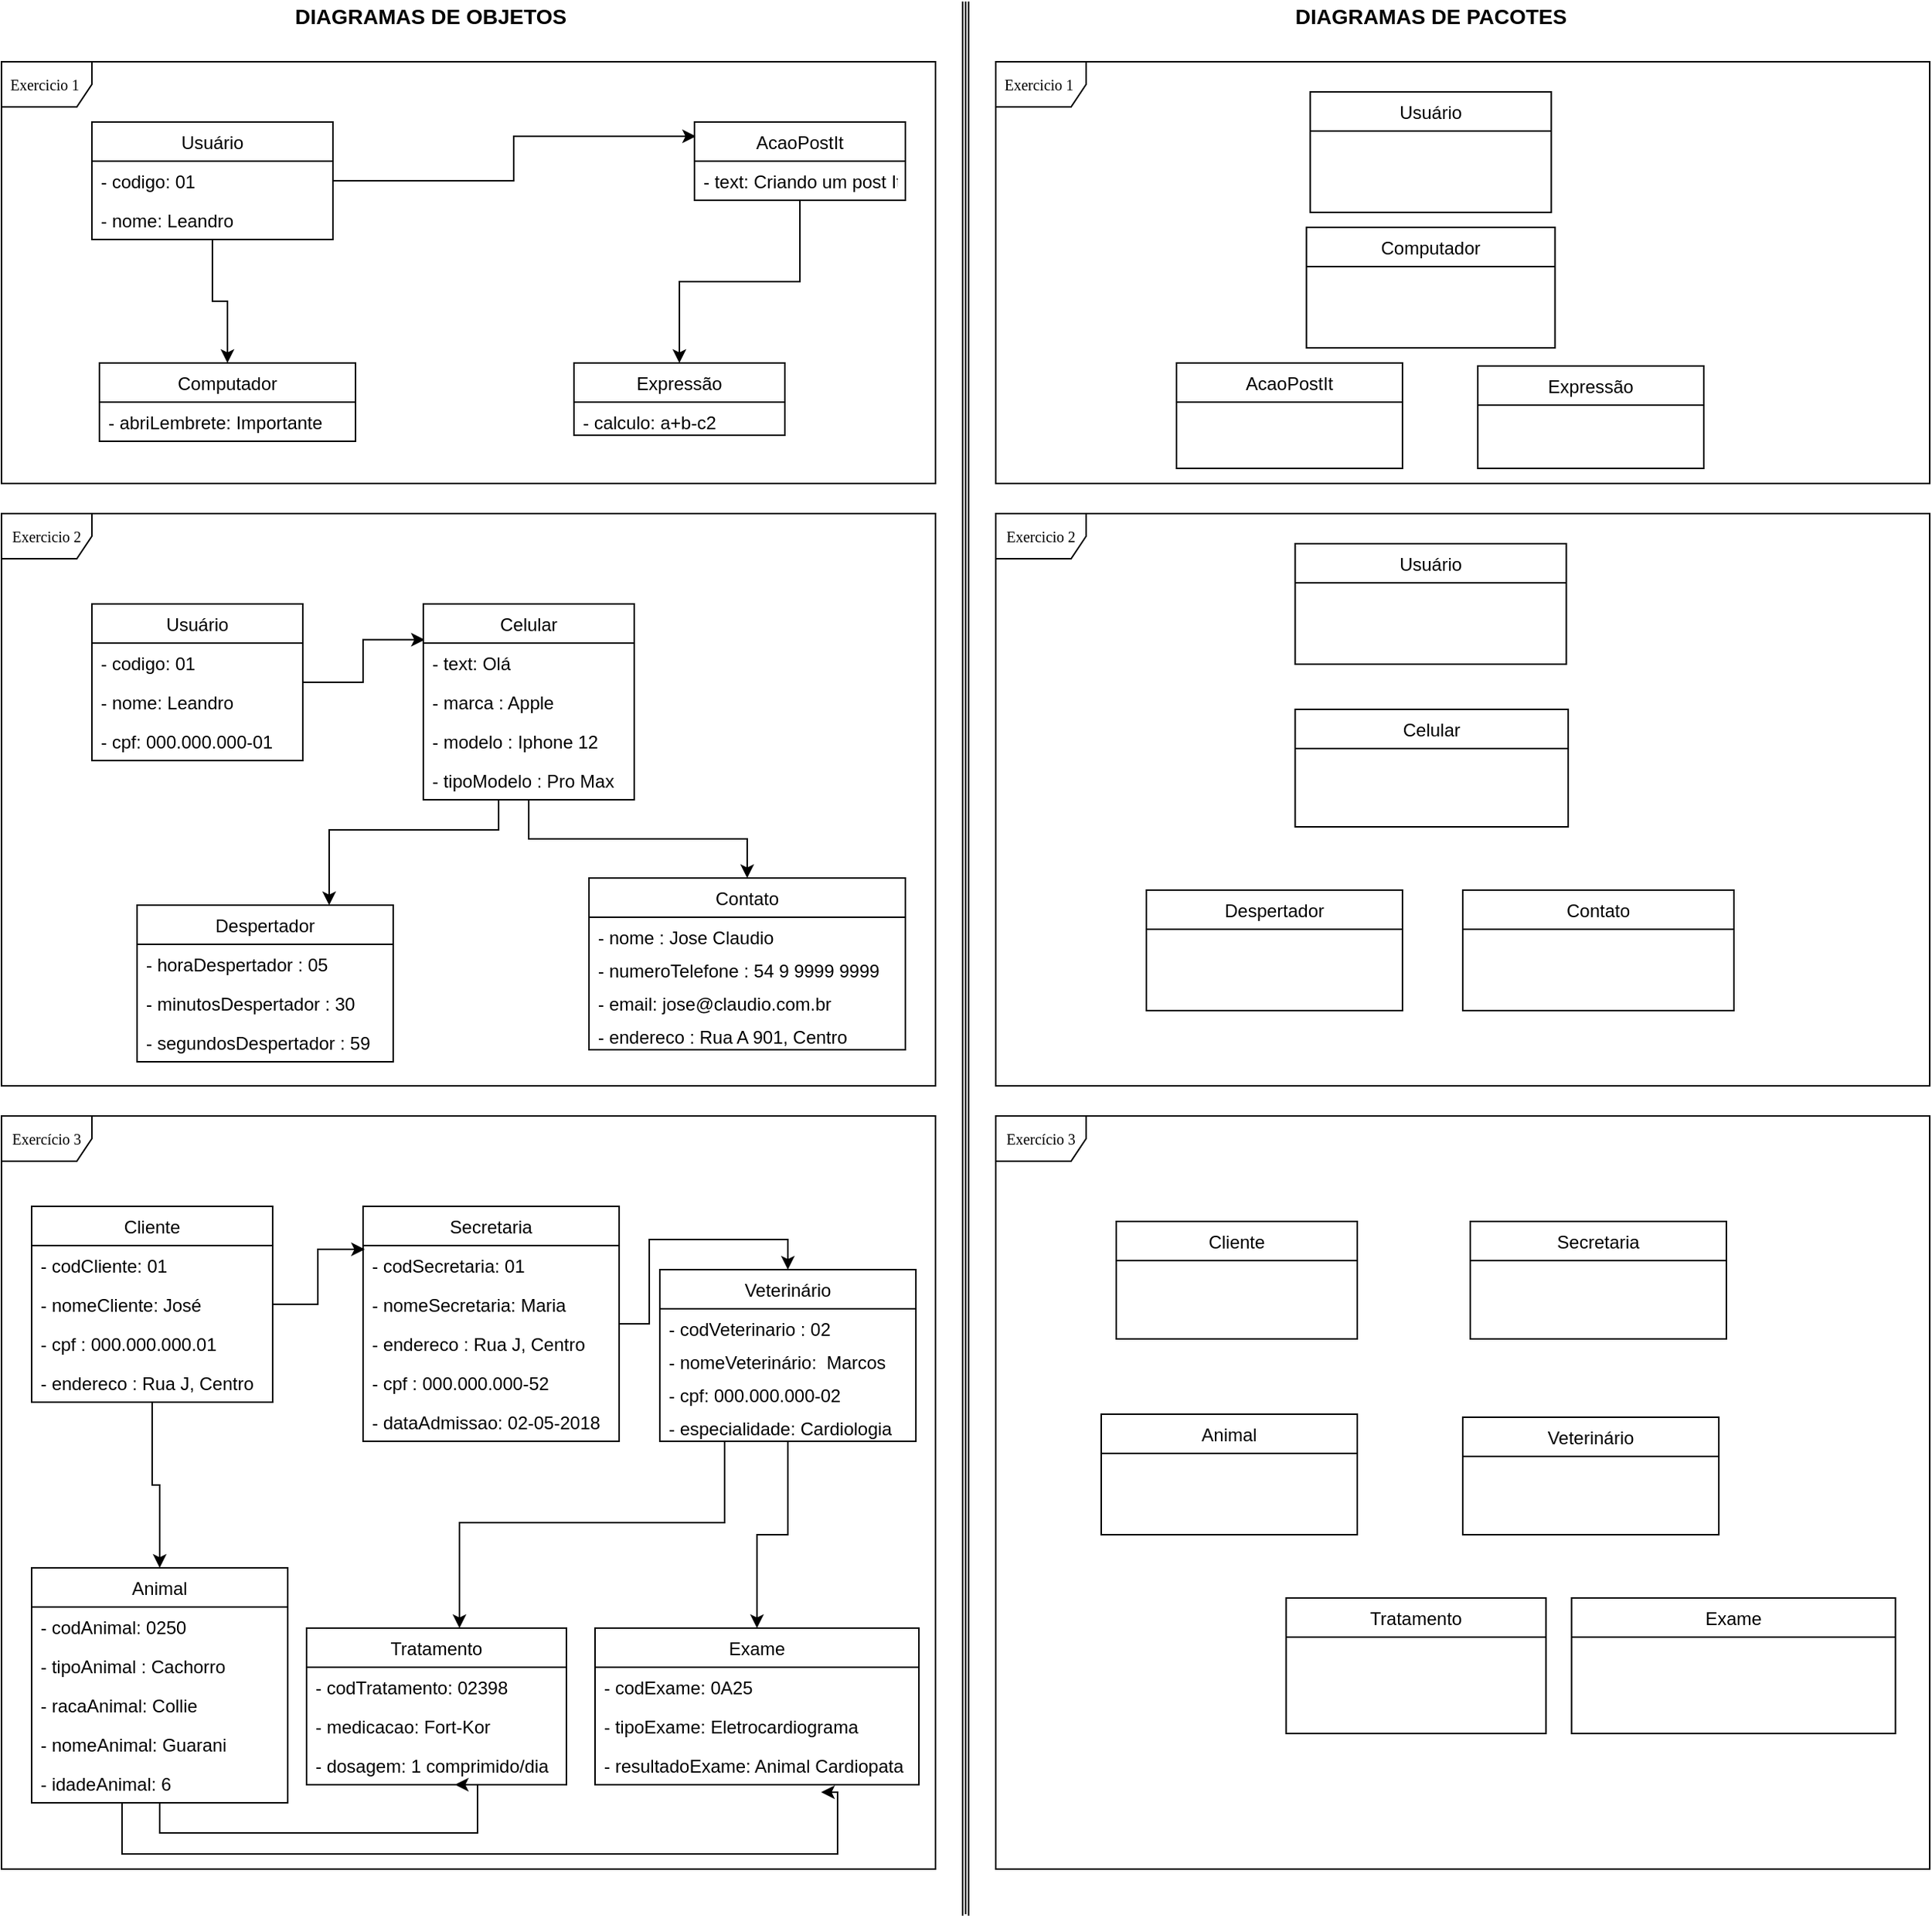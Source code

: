 <mxfile version="14.9.0" type="github">
  <diagram name="Page-1" id="c4acf3e9-155e-7222-9cf6-157b1a14988f">
    <mxGraphModel dx="1662" dy="695" grid="1" gridSize="10" guides="1" tooltips="1" connect="1" arrows="1" fold="1" page="1" pageScale="1" pageWidth="850" pageHeight="1100" background="none" math="0" shadow="0">
      <root>
        <mxCell id="0" />
        <mxCell id="1" parent="0" />
        <mxCell id="17acba5748e5396b-1" value="Exercicio 1&amp;nbsp;" style="shape=umlFrame;whiteSpace=wrap;html=1;rounded=0;shadow=0;comic=0;labelBackgroundColor=none;strokeWidth=1;fontFamily=Verdana;fontSize=10;align=center;width=60;height=30;" parent="1" vertex="1">
          <mxGeometry x="20" y="50" width="620" height="280" as="geometry" />
        </mxCell>
        <mxCell id="5d2195bd80daf111-38" style="edgeStyle=orthogonalEdgeStyle;rounded=0;html=1;dashed=1;labelBackgroundColor=none;startFill=0;endArrow=open;endFill=0;endSize=10;fontFamily=Verdana;fontSize=10;" parent="1" source="17acba5748e5396b-2" edge="1">
          <mxGeometry relative="1" as="geometry">
            <Array as="points">
              <mxPoint x="590" y="721" />
            </Array>
            <mxPoint x="590" y="823" as="targetPoint" />
          </mxGeometry>
        </mxCell>
        <mxCell id="5d2195bd80daf111-40" style="edgeStyle=orthogonalEdgeStyle;rounded=0;html=1;dashed=1;labelBackgroundColor=none;startFill=0;endArrow=open;endFill=0;endSize=10;fontFamily=Verdana;fontSize=10;" parent="1" source="17acba5748e5396b-2" edge="1">
          <mxGeometry relative="1" as="geometry">
            <Array as="points" />
            <mxPoint x="730" y="838" as="targetPoint" />
          </mxGeometry>
        </mxCell>
        <mxCell id="5d2195bd80daf111-41" style="edgeStyle=orthogonalEdgeStyle;rounded=0;html=1;dashed=1;labelBackgroundColor=none;startFill=0;endArrow=open;endFill=0;endSize=10;fontFamily=Verdana;fontSize=10;" parent="1" target="17acba5748e5396b-2" edge="1">
          <mxGeometry relative="1" as="geometry">
            <Array as="points" />
            <mxPoint x="730" y="603" as="sourcePoint" />
          </mxGeometry>
        </mxCell>
        <mxCell id="5d2195bd80daf111-36" style="edgeStyle=orthogonalEdgeStyle;rounded=0;html=1;dashed=1;labelBackgroundColor=none;startFill=0;endArrow=open;endFill=0;endSize=10;fontFamily=Verdana;fontSize=10;" parent="1" source="5d2195bd80daf111-9" edge="1">
          <mxGeometry relative="1" as="geometry">
            <Array as="points">
              <mxPoint x="550" y="520" />
            </Array>
            <mxPoint x="490" y="520" as="targetPoint" />
          </mxGeometry>
        </mxCell>
        <mxCell id="5d2195bd80daf111-28" style="edgeStyle=orthogonalEdgeStyle;rounded=0;html=1;dashed=1;labelBackgroundColor=none;startFill=0;endArrow=open;endFill=0;endSize=10;fontFamily=Verdana;fontSize=10;" parent="1" target="5d2195bd80daf111-14" edge="1">
          <mxGeometry relative="1" as="geometry">
            <Array as="points">
              <mxPoint x="320" y="490" />
              <mxPoint x="320" y="460" />
            </Array>
            <mxPoint x="250" y="490" as="sourcePoint" />
          </mxGeometry>
        </mxCell>
        <mxCell id="5d2195bd80daf111-29" style="edgeStyle=orthogonalEdgeStyle;rounded=0;html=1;dashed=1;labelBackgroundColor=none;startFill=0;endArrow=open;endFill=0;endSize=10;fontFamily=Verdana;fontSize=10;" parent="1" target="5d2195bd80daf111-13" edge="1">
          <mxGeometry relative="1" as="geometry">
            <mxPoint x="250" y="520" as="sourcePoint" />
          </mxGeometry>
        </mxCell>
        <mxCell id="5d2195bd80daf111-30" style="edgeStyle=orthogonalEdgeStyle;rounded=0;html=1;dashed=1;labelBackgroundColor=none;startFill=0;endArrow=open;endFill=0;endSize=10;fontFamily=Verdana;fontSize=10;" parent="1" target="5d2195bd80daf111-10" edge="1">
          <mxGeometry relative="1" as="geometry">
            <Array as="points">
              <mxPoint x="300" y="580" />
              <mxPoint x="300" y="642" />
            </Array>
            <mxPoint x="250" y="580" as="sourcePoint" />
          </mxGeometry>
        </mxCell>
        <mxCell id="5d2195bd80daf111-31" style="edgeStyle=orthogonalEdgeStyle;rounded=0;html=1;dashed=1;labelBackgroundColor=none;startFill=0;endArrow=open;endFill=0;endSize=10;fontFamily=Verdana;fontSize=10;" parent="1" target="5d2195bd80daf111-5" edge="1">
          <mxGeometry relative="1" as="geometry">
            <Array as="points">
              <mxPoint x="350" y="560" />
              <mxPoint x="350" y="560" />
            </Array>
            <mxPoint x="250" y="560" as="sourcePoint" />
          </mxGeometry>
        </mxCell>
        <mxCell id="5d2195bd80daf111-32" style="edgeStyle=orthogonalEdgeStyle;rounded=0;html=1;dashed=1;labelBackgroundColor=none;startFill=0;endArrow=open;endFill=0;endSize=10;fontFamily=Verdana;fontSize=10;" parent="1" target="5d2195bd80daf111-12" edge="1">
          <mxGeometry relative="1" as="geometry">
            <Array as="points">
              <mxPoint x="170" y="780" />
            </Array>
            <mxPoint x="170" y="590" as="sourcePoint" />
          </mxGeometry>
        </mxCell>
        <mxCell id="5d2195bd80daf111-37" style="edgeStyle=orthogonalEdgeStyle;rounded=0;html=1;dashed=1;labelBackgroundColor=none;startFill=0;endArrow=open;endFill=0;endSize=10;fontFamily=Verdana;fontSize=10;" parent="1" target="5d2195bd80daf111-9" edge="1">
          <mxGeometry relative="1" as="geometry">
            <Array as="points">
              <mxPoint x="570" y="590" />
            </Array>
            <mxPoint x="650" y="590" as="sourcePoint" />
          </mxGeometry>
        </mxCell>
        <mxCell id="zMccEZJSgqycNRq-E5mQ-21" style="edgeStyle=orthogonalEdgeStyle;rounded=0;orthogonalLoop=1;jettySize=auto;html=1;entryX=0.5;entryY=0;entryDx=0;entryDy=0;" edge="1" parent="1" source="zMccEZJSgqycNRq-E5mQ-4" target="zMccEZJSgqycNRq-E5mQ-13">
          <mxGeometry relative="1" as="geometry" />
        </mxCell>
        <mxCell id="zMccEZJSgqycNRq-E5mQ-22" style="edgeStyle=orthogonalEdgeStyle;rounded=0;orthogonalLoop=1;jettySize=auto;html=1;entryX=0.007;entryY=0.183;entryDx=0;entryDy=0;entryPerimeter=0;" edge="1" parent="1" source="zMccEZJSgqycNRq-E5mQ-4" target="zMccEZJSgqycNRq-E5mQ-9">
          <mxGeometry relative="1" as="geometry" />
        </mxCell>
        <mxCell id="zMccEZJSgqycNRq-E5mQ-4" value="Usuário" style="swimlane;fontStyle=0;childLayout=stackLayout;horizontal=1;startSize=26;horizontalStack=0;resizeParent=1;resizeParentMax=0;resizeLast=0;collapsible=1;marginBottom=0;" vertex="1" parent="1">
          <mxGeometry x="80" y="90" width="160" height="78" as="geometry">
            <mxRectangle x="80" y="60" width="70" height="26" as="alternateBounds" />
          </mxGeometry>
        </mxCell>
        <mxCell id="zMccEZJSgqycNRq-E5mQ-6" value="- codigo: 01" style="text;strokeColor=none;fillColor=none;align=left;verticalAlign=top;spacingLeft=4;spacingRight=4;overflow=hidden;rotatable=0;points=[[0,0.5],[1,0.5]];portConstraint=eastwest;" vertex="1" parent="zMccEZJSgqycNRq-E5mQ-4">
          <mxGeometry y="26" width="160" height="26" as="geometry" />
        </mxCell>
        <mxCell id="zMccEZJSgqycNRq-E5mQ-5" value="- nome: Leandro" style="text;strokeColor=none;fillColor=none;align=left;verticalAlign=top;spacingLeft=4;spacingRight=4;overflow=hidden;rotatable=0;points=[[0,0.5],[1,0.5]];portConstraint=eastwest;" vertex="1" parent="zMccEZJSgqycNRq-E5mQ-4">
          <mxGeometry y="52" width="160" height="26" as="geometry" />
        </mxCell>
        <mxCell id="zMccEZJSgqycNRq-E5mQ-23" style="edgeStyle=orthogonalEdgeStyle;rounded=0;orthogonalLoop=1;jettySize=auto;html=1;" edge="1" parent="1" source="zMccEZJSgqycNRq-E5mQ-9" target="zMccEZJSgqycNRq-E5mQ-17">
          <mxGeometry relative="1" as="geometry" />
        </mxCell>
        <mxCell id="zMccEZJSgqycNRq-E5mQ-9" value="AcaoPostIt" style="swimlane;fontStyle=0;childLayout=stackLayout;horizontal=1;startSize=26;horizontalStack=0;resizeParent=1;resizeParentMax=0;resizeLast=0;collapsible=1;marginBottom=0;" vertex="1" parent="1">
          <mxGeometry x="480" y="90" width="140" height="52" as="geometry" />
        </mxCell>
        <mxCell id="zMccEZJSgqycNRq-E5mQ-10" value="- text: Criando um post It" style="text;strokeColor=none;fillColor=none;align=left;verticalAlign=top;spacingLeft=4;spacingRight=4;overflow=hidden;rotatable=0;points=[[0,0.5],[1,0.5]];portConstraint=eastwest;" vertex="1" parent="zMccEZJSgqycNRq-E5mQ-9">
          <mxGeometry y="26" width="140" height="26" as="geometry" />
        </mxCell>
        <mxCell id="zMccEZJSgqycNRq-E5mQ-13" value="Computador" style="swimlane;fontStyle=0;childLayout=stackLayout;horizontal=1;startSize=26;horizontalStack=0;resizeParent=1;resizeParentMax=0;resizeLast=0;collapsible=1;marginBottom=0;" vertex="1" parent="1">
          <mxGeometry x="85" y="250" width="170" height="52" as="geometry" />
        </mxCell>
        <mxCell id="zMccEZJSgqycNRq-E5mQ-14" value="- abriLembrete: Importante" style="text;strokeColor=none;fillColor=none;align=left;verticalAlign=top;spacingLeft=4;spacingRight=4;overflow=hidden;rotatable=0;points=[[0,0.5],[1,0.5]];portConstraint=eastwest;" vertex="1" parent="zMccEZJSgqycNRq-E5mQ-13">
          <mxGeometry y="26" width="170" height="26" as="geometry" />
        </mxCell>
        <mxCell id="zMccEZJSgqycNRq-E5mQ-17" value="Expressão" style="swimlane;fontStyle=0;childLayout=stackLayout;horizontal=1;startSize=26;horizontalStack=0;resizeParent=1;resizeParentMax=0;resizeLast=0;collapsible=1;marginBottom=0;" vertex="1" parent="1">
          <mxGeometry x="400" y="250" width="140" height="48" as="geometry" />
        </mxCell>
        <mxCell id="zMccEZJSgqycNRq-E5mQ-18" value="- calculo: a+b-c2" style="text;strokeColor=none;fillColor=none;align=left;verticalAlign=top;spacingLeft=4;spacingRight=4;overflow=hidden;rotatable=0;points=[[0,0.5],[1,0.5]];portConstraint=eastwest;" vertex="1" parent="zMccEZJSgqycNRq-E5mQ-17">
          <mxGeometry y="26" width="140" height="22" as="geometry" />
        </mxCell>
        <mxCell id="zMccEZJSgqycNRq-E5mQ-24" value="Exercicio 2" style="shape=umlFrame;whiteSpace=wrap;html=1;rounded=0;shadow=0;comic=0;labelBackgroundColor=none;strokeWidth=1;fontFamily=Verdana;fontSize=10;align=center;" vertex="1" parent="1">
          <mxGeometry x="20" y="350" width="620" height="380" as="geometry" />
        </mxCell>
        <mxCell id="zMccEZJSgqycNRq-E5mQ-26" style="edgeStyle=orthogonalEdgeStyle;rounded=0;orthogonalLoop=1;jettySize=auto;html=1;entryX=0.007;entryY=0.183;entryDx=0;entryDy=0;entryPerimeter=0;" edge="1" parent="1" source="zMccEZJSgqycNRq-E5mQ-27" target="zMccEZJSgqycNRq-E5mQ-31">
          <mxGeometry relative="1" as="geometry" />
        </mxCell>
        <mxCell id="zMccEZJSgqycNRq-E5mQ-27" value="Usuário" style="swimlane;fontStyle=0;childLayout=stackLayout;horizontal=1;startSize=26;horizontalStack=0;resizeParent=1;resizeParentMax=0;resizeLast=0;collapsible=1;marginBottom=0;" vertex="1" parent="1">
          <mxGeometry x="80" y="410" width="140" height="104" as="geometry">
            <mxRectangle x="80" y="60" width="70" height="26" as="alternateBounds" />
          </mxGeometry>
        </mxCell>
        <mxCell id="zMccEZJSgqycNRq-E5mQ-28" value="- codigo: 01" style="text;strokeColor=none;fillColor=none;align=left;verticalAlign=top;spacingLeft=4;spacingRight=4;overflow=hidden;rotatable=0;points=[[0,0.5],[1,0.5]];portConstraint=eastwest;" vertex="1" parent="zMccEZJSgqycNRq-E5mQ-27">
          <mxGeometry y="26" width="140" height="26" as="geometry" />
        </mxCell>
        <mxCell id="zMccEZJSgqycNRq-E5mQ-29" value="- nome: Leandro" style="text;strokeColor=none;fillColor=none;align=left;verticalAlign=top;spacingLeft=4;spacingRight=4;overflow=hidden;rotatable=0;points=[[0,0.5],[1,0.5]];portConstraint=eastwest;" vertex="1" parent="zMccEZJSgqycNRq-E5mQ-27">
          <mxGeometry y="52" width="140" height="26" as="geometry" />
        </mxCell>
        <mxCell id="zMccEZJSgqycNRq-E5mQ-50" value="- cpf: 000.000.000-01" style="text;strokeColor=none;fillColor=none;align=left;verticalAlign=top;spacingLeft=4;spacingRight=4;overflow=hidden;rotatable=0;points=[[0,0.5],[1,0.5]];portConstraint=eastwest;" vertex="1" parent="zMccEZJSgqycNRq-E5mQ-27">
          <mxGeometry y="78" width="140" height="26" as="geometry" />
        </mxCell>
        <mxCell id="zMccEZJSgqycNRq-E5mQ-30" style="edgeStyle=orthogonalEdgeStyle;rounded=0;orthogonalLoop=1;jettySize=auto;html=1;" edge="1" parent="1" source="zMccEZJSgqycNRq-E5mQ-31" target="zMccEZJSgqycNRq-E5mQ-35">
          <mxGeometry relative="1" as="geometry" />
        </mxCell>
        <mxCell id="zMccEZJSgqycNRq-E5mQ-59" style="edgeStyle=orthogonalEdgeStyle;rounded=0;orthogonalLoop=1;jettySize=auto;html=1;entryX=0.75;entryY=0;entryDx=0;entryDy=0;" edge="1" parent="1" source="zMccEZJSgqycNRq-E5mQ-31" target="zMccEZJSgqycNRq-E5mQ-33">
          <mxGeometry relative="1" as="geometry">
            <Array as="points">
              <mxPoint x="350" y="560" />
              <mxPoint x="238" y="560" />
            </Array>
          </mxGeometry>
        </mxCell>
        <mxCell id="zMccEZJSgqycNRq-E5mQ-31" value="Celular" style="swimlane;fontStyle=0;childLayout=stackLayout;horizontal=1;startSize=26;horizontalStack=0;resizeParent=1;resizeParentMax=0;resizeLast=0;collapsible=1;marginBottom=0;" vertex="1" parent="1">
          <mxGeometry x="300" y="410" width="140" height="130" as="geometry" />
        </mxCell>
        <mxCell id="zMccEZJSgqycNRq-E5mQ-32" value="- text: Olá" style="text;strokeColor=none;fillColor=none;align=left;verticalAlign=top;spacingLeft=4;spacingRight=4;overflow=hidden;rotatable=0;points=[[0,0.5],[1,0.5]];portConstraint=eastwest;" vertex="1" parent="zMccEZJSgqycNRq-E5mQ-31">
          <mxGeometry y="26" width="140" height="26" as="geometry" />
        </mxCell>
        <mxCell id="zMccEZJSgqycNRq-E5mQ-51" value="- marca : Apple" style="text;strokeColor=none;fillColor=none;align=left;verticalAlign=top;spacingLeft=4;spacingRight=4;overflow=hidden;rotatable=0;points=[[0,0.5],[1,0.5]];portConstraint=eastwest;" vertex="1" parent="zMccEZJSgqycNRq-E5mQ-31">
          <mxGeometry y="52" width="140" height="26" as="geometry" />
        </mxCell>
        <mxCell id="zMccEZJSgqycNRq-E5mQ-52" value="- modelo : Iphone 12" style="text;strokeColor=none;fillColor=none;align=left;verticalAlign=top;spacingLeft=4;spacingRight=4;overflow=hidden;rotatable=0;points=[[0,0.5],[1,0.5]];portConstraint=eastwest;" vertex="1" parent="zMccEZJSgqycNRq-E5mQ-31">
          <mxGeometry y="78" width="140" height="26" as="geometry" />
        </mxCell>
        <mxCell id="zMccEZJSgqycNRq-E5mQ-53" value="- tipoModelo : Pro Max" style="text;strokeColor=none;fillColor=none;align=left;verticalAlign=top;spacingLeft=4;spacingRight=4;overflow=hidden;rotatable=0;points=[[0,0.5],[1,0.5]];portConstraint=eastwest;" vertex="1" parent="zMccEZJSgqycNRq-E5mQ-31">
          <mxGeometry y="104" width="140" height="26" as="geometry" />
        </mxCell>
        <mxCell id="zMccEZJSgqycNRq-E5mQ-33" value="Despertador" style="swimlane;fontStyle=0;childLayout=stackLayout;horizontal=1;startSize=26;horizontalStack=0;resizeParent=1;resizeParentMax=0;resizeLast=0;collapsible=1;marginBottom=0;" vertex="1" parent="1">
          <mxGeometry x="110" y="610" width="170" height="104" as="geometry" />
        </mxCell>
        <mxCell id="zMccEZJSgqycNRq-E5mQ-34" value="- horaDespertador : 05&#xa;" style="text;strokeColor=none;fillColor=none;align=left;verticalAlign=top;spacingLeft=4;spacingRight=4;overflow=hidden;rotatable=0;points=[[0,0.5],[1,0.5]];portConstraint=eastwest;" vertex="1" parent="zMccEZJSgqycNRq-E5mQ-33">
          <mxGeometry y="26" width="170" height="26" as="geometry" />
        </mxCell>
        <mxCell id="zMccEZJSgqycNRq-E5mQ-54" value="- minutosDespertador : 30 " style="text;strokeColor=none;fillColor=none;align=left;verticalAlign=top;spacingLeft=4;spacingRight=4;overflow=hidden;rotatable=0;points=[[0,0.5],[1,0.5]];portConstraint=eastwest;" vertex="1" parent="zMccEZJSgqycNRq-E5mQ-33">
          <mxGeometry y="52" width="170" height="26" as="geometry" />
        </mxCell>
        <mxCell id="zMccEZJSgqycNRq-E5mQ-55" value="- segundosDespertador : 59 " style="text;strokeColor=none;fillColor=none;align=left;verticalAlign=top;spacingLeft=4;spacingRight=4;overflow=hidden;rotatable=0;points=[[0,0.5],[1,0.5]];portConstraint=eastwest;" vertex="1" parent="zMccEZJSgqycNRq-E5mQ-33">
          <mxGeometry y="78" width="170" height="26" as="geometry" />
        </mxCell>
        <mxCell id="zMccEZJSgqycNRq-E5mQ-35" value="Contato" style="swimlane;fontStyle=0;childLayout=stackLayout;horizontal=1;startSize=26;horizontalStack=0;resizeParent=1;resizeParentMax=0;resizeLast=0;collapsible=1;marginBottom=0;" vertex="1" parent="1">
          <mxGeometry x="410" y="592" width="210" height="114" as="geometry" />
        </mxCell>
        <mxCell id="zMccEZJSgqycNRq-E5mQ-36" value="- nome : Jose Claudio" style="text;strokeColor=none;fillColor=none;align=left;verticalAlign=top;spacingLeft=4;spacingRight=4;overflow=hidden;rotatable=0;points=[[0,0.5],[1,0.5]];portConstraint=eastwest;" vertex="1" parent="zMccEZJSgqycNRq-E5mQ-35">
          <mxGeometry y="26" width="210" height="22" as="geometry" />
        </mxCell>
        <mxCell id="zMccEZJSgqycNRq-E5mQ-57" value="- numeroTelefone : 54 9 9999 9999" style="text;strokeColor=none;fillColor=none;align=left;verticalAlign=top;spacingLeft=4;spacingRight=4;overflow=hidden;rotatable=0;points=[[0,0.5],[1,0.5]];portConstraint=eastwest;" vertex="1" parent="zMccEZJSgqycNRq-E5mQ-35">
          <mxGeometry y="48" width="210" height="22" as="geometry" />
        </mxCell>
        <mxCell id="zMccEZJSgqycNRq-E5mQ-56" value="- email: jose@claudio.com.br" style="text;strokeColor=none;fillColor=none;align=left;verticalAlign=top;spacingLeft=4;spacingRight=4;overflow=hidden;rotatable=0;points=[[0,0.5],[1,0.5]];portConstraint=eastwest;" vertex="1" parent="zMccEZJSgqycNRq-E5mQ-35">
          <mxGeometry y="70" width="210" height="22" as="geometry" />
        </mxCell>
        <mxCell id="zMccEZJSgqycNRq-E5mQ-58" value="- endereco : Rua A 901, Centro" style="text;strokeColor=none;fillColor=none;align=left;verticalAlign=top;spacingLeft=4;spacingRight=4;overflow=hidden;rotatable=0;points=[[0,0.5],[1,0.5]];portConstraint=eastwest;" vertex="1" parent="zMccEZJSgqycNRq-E5mQ-35">
          <mxGeometry y="92" width="210" height="22" as="geometry" />
        </mxCell>
        <mxCell id="zMccEZJSgqycNRq-E5mQ-37" value="Exercício 3" style="shape=umlFrame;whiteSpace=wrap;html=1;rounded=0;shadow=0;comic=0;labelBackgroundColor=none;strokeWidth=1;fontFamily=Verdana;fontSize=10;align=center;" vertex="1" parent="1">
          <mxGeometry x="20" y="750" width="620" height="500" as="geometry" />
        </mxCell>
        <mxCell id="zMccEZJSgqycNRq-E5mQ-38" style="edgeStyle=orthogonalEdgeStyle;rounded=0;orthogonalLoop=1;jettySize=auto;html=1;entryX=0.5;entryY=0;entryDx=0;entryDy=0;" edge="1" parent="1" source="zMccEZJSgqycNRq-E5mQ-40" target="zMccEZJSgqycNRq-E5mQ-46">
          <mxGeometry relative="1" as="geometry" />
        </mxCell>
        <mxCell id="zMccEZJSgqycNRq-E5mQ-39" style="edgeStyle=orthogonalEdgeStyle;rounded=0;orthogonalLoop=1;jettySize=auto;html=1;entryX=0.007;entryY=0.183;entryDx=0;entryDy=0;entryPerimeter=0;" edge="1" parent="1" source="zMccEZJSgqycNRq-E5mQ-40" target="zMccEZJSgqycNRq-E5mQ-44">
          <mxGeometry relative="1" as="geometry" />
        </mxCell>
        <mxCell id="zMccEZJSgqycNRq-E5mQ-40" value="Cliente" style="swimlane;fontStyle=0;childLayout=stackLayout;horizontal=1;startSize=26;horizontalStack=0;resizeParent=1;resizeParentMax=0;resizeLast=0;collapsible=1;marginBottom=0;" vertex="1" parent="1">
          <mxGeometry x="40" y="810" width="160" height="130" as="geometry">
            <mxRectangle x="80" y="60" width="70" height="26" as="alternateBounds" />
          </mxGeometry>
        </mxCell>
        <mxCell id="zMccEZJSgqycNRq-E5mQ-41" value="- codCliente: 01" style="text;strokeColor=none;fillColor=none;align=left;verticalAlign=top;spacingLeft=4;spacingRight=4;overflow=hidden;rotatable=0;points=[[0,0.5],[1,0.5]];portConstraint=eastwest;" vertex="1" parent="zMccEZJSgqycNRq-E5mQ-40">
          <mxGeometry y="26" width="160" height="26" as="geometry" />
        </mxCell>
        <mxCell id="zMccEZJSgqycNRq-E5mQ-42" value="- nomeCliente: José" style="text;strokeColor=none;fillColor=none;align=left;verticalAlign=top;spacingLeft=4;spacingRight=4;overflow=hidden;rotatable=0;points=[[0,0.5],[1,0.5]];portConstraint=eastwest;" vertex="1" parent="zMccEZJSgqycNRq-E5mQ-40">
          <mxGeometry y="52" width="160" height="26" as="geometry" />
        </mxCell>
        <mxCell id="zMccEZJSgqycNRq-E5mQ-60" value="- cpf : 000.000.000.01" style="text;strokeColor=none;fillColor=none;align=left;verticalAlign=top;spacingLeft=4;spacingRight=4;overflow=hidden;rotatable=0;points=[[0,0.5],[1,0.5]];portConstraint=eastwest;" vertex="1" parent="zMccEZJSgqycNRq-E5mQ-40">
          <mxGeometry y="78" width="160" height="26" as="geometry" />
        </mxCell>
        <mxCell id="zMccEZJSgqycNRq-E5mQ-61" value="- endereco : Rua J, Centro" style="text;strokeColor=none;fillColor=none;align=left;verticalAlign=top;spacingLeft=4;spacingRight=4;overflow=hidden;rotatable=0;points=[[0,0.5],[1,0.5]];portConstraint=eastwest;" vertex="1" parent="zMccEZJSgqycNRq-E5mQ-40">
          <mxGeometry y="104" width="160" height="26" as="geometry" />
        </mxCell>
        <mxCell id="zMccEZJSgqycNRq-E5mQ-69" style="edgeStyle=orthogonalEdgeStyle;rounded=0;orthogonalLoop=1;jettySize=auto;html=1;entryX=0.5;entryY=0;entryDx=0;entryDy=0;" edge="1" parent="1" source="zMccEZJSgqycNRq-E5mQ-44" target="zMccEZJSgqycNRq-E5mQ-48">
          <mxGeometry relative="1" as="geometry" />
        </mxCell>
        <mxCell id="zMccEZJSgqycNRq-E5mQ-44" value="Secretaria" style="swimlane;fontStyle=0;childLayout=stackLayout;horizontal=1;startSize=26;horizontalStack=0;resizeParent=1;resizeParentMax=0;resizeLast=0;collapsible=1;marginBottom=0;" vertex="1" parent="1">
          <mxGeometry x="260" y="810" width="170" height="156" as="geometry" />
        </mxCell>
        <mxCell id="zMccEZJSgqycNRq-E5mQ-70" value="- codSecretaria: 01" style="text;strokeColor=none;fillColor=none;align=left;verticalAlign=top;spacingLeft=4;spacingRight=4;overflow=hidden;rotatable=0;points=[[0,0.5],[1,0.5]];portConstraint=eastwest;" vertex="1" parent="zMccEZJSgqycNRq-E5mQ-44">
          <mxGeometry y="26" width="170" height="26" as="geometry" />
        </mxCell>
        <mxCell id="zMccEZJSgqycNRq-E5mQ-71" value="- nomeSecretaria: Maria" style="text;strokeColor=none;fillColor=none;align=left;verticalAlign=top;spacingLeft=4;spacingRight=4;overflow=hidden;rotatable=0;points=[[0,0.5],[1,0.5]];portConstraint=eastwest;" vertex="1" parent="zMccEZJSgqycNRq-E5mQ-44">
          <mxGeometry y="52" width="170" height="26" as="geometry" />
        </mxCell>
        <mxCell id="zMccEZJSgqycNRq-E5mQ-73" value="- endereco : Rua J, Centro" style="text;strokeColor=none;fillColor=none;align=left;verticalAlign=top;spacingLeft=4;spacingRight=4;overflow=hidden;rotatable=0;points=[[0,0.5],[1,0.5]];portConstraint=eastwest;" vertex="1" parent="zMccEZJSgqycNRq-E5mQ-44">
          <mxGeometry y="78" width="170" height="26" as="geometry" />
        </mxCell>
        <mxCell id="zMccEZJSgqycNRq-E5mQ-72" value="- cpf : 000.000.000-52" style="text;strokeColor=none;fillColor=none;align=left;verticalAlign=top;spacingLeft=4;spacingRight=4;overflow=hidden;rotatable=0;points=[[0,0.5],[1,0.5]];portConstraint=eastwest;" vertex="1" parent="zMccEZJSgqycNRq-E5mQ-44">
          <mxGeometry y="104" width="170" height="26" as="geometry" />
        </mxCell>
        <mxCell id="zMccEZJSgqycNRq-E5mQ-75" value="- dataAdmissao: 02-05-2018" style="text;strokeColor=none;fillColor=none;align=left;verticalAlign=top;spacingLeft=4;spacingRight=4;overflow=hidden;rotatable=0;points=[[0,0.5],[1,0.5]];portConstraint=eastwest;" vertex="1" parent="zMccEZJSgqycNRq-E5mQ-44">
          <mxGeometry y="130" width="170" height="26" as="geometry" />
        </mxCell>
        <mxCell id="zMccEZJSgqycNRq-E5mQ-88" style="edgeStyle=orthogonalEdgeStyle;rounded=0;orthogonalLoop=1;jettySize=auto;html=1;entryX=0.571;entryY=1;entryDx=0;entryDy=0;entryPerimeter=0;" edge="1" parent="1" source="zMccEZJSgqycNRq-E5mQ-46" target="zMccEZJSgqycNRq-E5mQ-86">
          <mxGeometry relative="1" as="geometry">
            <Array as="points">
              <mxPoint x="125" y="1226" />
              <mxPoint x="336" y="1226" />
            </Array>
          </mxGeometry>
        </mxCell>
        <mxCell id="zMccEZJSgqycNRq-E5mQ-89" style="edgeStyle=orthogonalEdgeStyle;rounded=0;orthogonalLoop=1;jettySize=auto;html=1;entryX=0.698;entryY=1.192;entryDx=0;entryDy=0;entryPerimeter=0;" edge="1" parent="1" source="zMccEZJSgqycNRq-E5mQ-46" target="zMccEZJSgqycNRq-E5mQ-79">
          <mxGeometry relative="1" as="geometry">
            <Array as="points">
              <mxPoint x="100" y="1240" />
              <mxPoint x="575" y="1240" />
            </Array>
          </mxGeometry>
        </mxCell>
        <mxCell id="zMccEZJSgqycNRq-E5mQ-46" value="Animal" style="swimlane;fontStyle=0;childLayout=stackLayout;horizontal=1;startSize=26;horizontalStack=0;resizeParent=1;resizeParentMax=0;resizeLast=0;collapsible=1;marginBottom=0;" vertex="1" parent="1">
          <mxGeometry x="40" y="1050" width="170" height="156" as="geometry" />
        </mxCell>
        <mxCell id="zMccEZJSgqycNRq-E5mQ-47" value="- codAnimal: 0250" style="text;strokeColor=none;fillColor=none;align=left;verticalAlign=top;spacingLeft=4;spacingRight=4;overflow=hidden;rotatable=0;points=[[0,0.5],[1,0.5]];portConstraint=eastwest;" vertex="1" parent="zMccEZJSgqycNRq-E5mQ-46">
          <mxGeometry y="26" width="170" height="26" as="geometry" />
        </mxCell>
        <mxCell id="zMccEZJSgqycNRq-E5mQ-65" value="- tipoAnimal : Cachorro" style="text;strokeColor=none;fillColor=none;align=left;verticalAlign=top;spacingLeft=4;spacingRight=4;overflow=hidden;rotatable=0;points=[[0,0.5],[1,0.5]];portConstraint=eastwest;" vertex="1" parent="zMccEZJSgqycNRq-E5mQ-46">
          <mxGeometry y="52" width="170" height="26" as="geometry" />
        </mxCell>
        <mxCell id="zMccEZJSgqycNRq-E5mQ-62" value="- racaAnimal: Collie" style="text;strokeColor=none;fillColor=none;align=left;verticalAlign=top;spacingLeft=4;spacingRight=4;overflow=hidden;rotatable=0;points=[[0,0.5],[1,0.5]];portConstraint=eastwest;" vertex="1" parent="zMccEZJSgqycNRq-E5mQ-46">
          <mxGeometry y="78" width="170" height="26" as="geometry" />
        </mxCell>
        <mxCell id="zMccEZJSgqycNRq-E5mQ-63" value="- nomeAnimal: Guarani" style="text;strokeColor=none;fillColor=none;align=left;verticalAlign=top;spacingLeft=4;spacingRight=4;overflow=hidden;rotatable=0;points=[[0,0.5],[1,0.5]];portConstraint=eastwest;" vertex="1" parent="zMccEZJSgqycNRq-E5mQ-46">
          <mxGeometry y="104" width="170" height="26" as="geometry" />
        </mxCell>
        <mxCell id="zMccEZJSgqycNRq-E5mQ-64" value="- idadeAnimal: 6" style="text;strokeColor=none;fillColor=none;align=left;verticalAlign=top;spacingLeft=4;spacingRight=4;overflow=hidden;rotatable=0;points=[[0,0.5],[1,0.5]];portConstraint=eastwest;" vertex="1" parent="zMccEZJSgqycNRq-E5mQ-46">
          <mxGeometry y="130" width="170" height="26" as="geometry" />
        </mxCell>
        <mxCell id="zMccEZJSgqycNRq-E5mQ-82" style="edgeStyle=orthogonalEdgeStyle;rounded=0;orthogonalLoop=1;jettySize=auto;html=1;" edge="1" parent="1" source="zMccEZJSgqycNRq-E5mQ-48" target="zMccEZJSgqycNRq-E5mQ-76">
          <mxGeometry relative="1" as="geometry" />
        </mxCell>
        <mxCell id="zMccEZJSgqycNRq-E5mQ-87" style="edgeStyle=orthogonalEdgeStyle;rounded=0;orthogonalLoop=1;jettySize=auto;html=1;" edge="1" parent="1" source="zMccEZJSgqycNRq-E5mQ-48" target="zMccEZJSgqycNRq-E5mQ-83">
          <mxGeometry relative="1" as="geometry">
            <Array as="points">
              <mxPoint x="500" y="1020" />
              <mxPoint x="324" y="1020" />
            </Array>
          </mxGeometry>
        </mxCell>
        <mxCell id="zMccEZJSgqycNRq-E5mQ-48" value="Veterinário" style="swimlane;fontStyle=0;childLayout=stackLayout;horizontal=1;startSize=26;horizontalStack=0;resizeParent=1;resizeParentMax=0;resizeLast=0;collapsible=1;marginBottom=0;" vertex="1" parent="1">
          <mxGeometry x="457" y="852" width="170" height="114" as="geometry" />
        </mxCell>
        <mxCell id="zMccEZJSgqycNRq-E5mQ-49" value="- codVeterinario : 02" style="text;strokeColor=none;fillColor=none;align=left;verticalAlign=top;spacingLeft=4;spacingRight=4;overflow=hidden;rotatable=0;points=[[0,0.5],[1,0.5]];portConstraint=eastwest;" vertex="1" parent="zMccEZJSgqycNRq-E5mQ-48">
          <mxGeometry y="26" width="170" height="22" as="geometry" />
        </mxCell>
        <mxCell id="zMccEZJSgqycNRq-E5mQ-67" value="- nomeVeterinário:  Marcos" style="text;strokeColor=none;fillColor=none;align=left;verticalAlign=top;spacingLeft=4;spacingRight=4;overflow=hidden;rotatable=0;points=[[0,0.5],[1,0.5]];portConstraint=eastwest;" vertex="1" parent="zMccEZJSgqycNRq-E5mQ-48">
          <mxGeometry y="48" width="170" height="22" as="geometry" />
        </mxCell>
        <mxCell id="zMccEZJSgqycNRq-E5mQ-66" value="- cpf: 000.000.000-02" style="text;strokeColor=none;fillColor=none;align=left;verticalAlign=top;spacingLeft=4;spacingRight=4;overflow=hidden;rotatable=0;points=[[0,0.5],[1,0.5]];portConstraint=eastwest;" vertex="1" parent="zMccEZJSgqycNRq-E5mQ-48">
          <mxGeometry y="70" width="170" height="22" as="geometry" />
        </mxCell>
        <mxCell id="zMccEZJSgqycNRq-E5mQ-68" value="- especialidade: Cardiologia" style="text;strokeColor=none;fillColor=none;align=left;verticalAlign=top;spacingLeft=4;spacingRight=4;overflow=hidden;rotatable=0;points=[[0,0.5],[1,0.5]];portConstraint=eastwest;" vertex="1" parent="zMccEZJSgqycNRq-E5mQ-48">
          <mxGeometry y="92" width="170" height="22" as="geometry" />
        </mxCell>
        <mxCell id="zMccEZJSgqycNRq-E5mQ-76" value="Exame" style="swimlane;fontStyle=0;childLayout=stackLayout;horizontal=1;startSize=26;horizontalStack=0;resizeParent=1;resizeParentMax=0;resizeLast=0;collapsible=1;marginBottom=0;" vertex="1" parent="1">
          <mxGeometry x="414" y="1090" width="215" height="104" as="geometry" />
        </mxCell>
        <mxCell id="zMccEZJSgqycNRq-E5mQ-77" value="- codExame: 0A25" style="text;strokeColor=none;fillColor=none;align=left;verticalAlign=top;spacingLeft=4;spacingRight=4;overflow=hidden;rotatable=0;points=[[0,0.5],[1,0.5]];portConstraint=eastwest;" vertex="1" parent="zMccEZJSgqycNRq-E5mQ-76">
          <mxGeometry y="26" width="215" height="26" as="geometry" />
        </mxCell>
        <mxCell id="zMccEZJSgqycNRq-E5mQ-78" value="- tipoExame: Eletrocardiograma" style="text;strokeColor=none;fillColor=none;align=left;verticalAlign=top;spacingLeft=4;spacingRight=4;overflow=hidden;rotatable=0;points=[[0,0.5],[1,0.5]];portConstraint=eastwest;" vertex="1" parent="zMccEZJSgqycNRq-E5mQ-76">
          <mxGeometry y="52" width="215" height="26" as="geometry" />
        </mxCell>
        <mxCell id="zMccEZJSgqycNRq-E5mQ-79" value="- resultadoExame: Animal Cardiopata" style="text;strokeColor=none;fillColor=none;align=left;verticalAlign=top;spacingLeft=4;spacingRight=4;overflow=hidden;rotatable=0;points=[[0,0.5],[1,0.5]];portConstraint=eastwest;" vertex="1" parent="zMccEZJSgqycNRq-E5mQ-76">
          <mxGeometry y="78" width="215" height="26" as="geometry" />
        </mxCell>
        <mxCell id="zMccEZJSgqycNRq-E5mQ-83" value="Tratamento" style="swimlane;fontStyle=0;childLayout=stackLayout;horizontal=1;startSize=26;horizontalStack=0;resizeParent=1;resizeParentMax=0;resizeLast=0;collapsible=1;marginBottom=0;" vertex="1" parent="1">
          <mxGeometry x="222.5" y="1090" width="172.5" height="104" as="geometry" />
        </mxCell>
        <mxCell id="zMccEZJSgqycNRq-E5mQ-84" value="- codTratamento: 02398" style="text;strokeColor=none;fillColor=none;align=left;verticalAlign=top;spacingLeft=4;spacingRight=4;overflow=hidden;rotatable=0;points=[[0,0.5],[1,0.5]];portConstraint=eastwest;" vertex="1" parent="zMccEZJSgqycNRq-E5mQ-83">
          <mxGeometry y="26" width="172.5" height="26" as="geometry" />
        </mxCell>
        <mxCell id="zMccEZJSgqycNRq-E5mQ-85" value="- medicacao: Fort-Kor" style="text;strokeColor=none;fillColor=none;align=left;verticalAlign=top;spacingLeft=4;spacingRight=4;overflow=hidden;rotatable=0;points=[[0,0.5],[1,0.5]];portConstraint=eastwest;" vertex="1" parent="zMccEZJSgqycNRq-E5mQ-83">
          <mxGeometry y="52" width="172.5" height="26" as="geometry" />
        </mxCell>
        <mxCell id="zMccEZJSgqycNRq-E5mQ-86" value="- dosagem: 1 comprimido/dia" style="text;strokeColor=none;fillColor=none;align=left;verticalAlign=top;spacingLeft=4;spacingRight=4;overflow=hidden;rotatable=0;points=[[0,0.5],[1,0.5]];portConstraint=eastwest;" vertex="1" parent="zMccEZJSgqycNRq-E5mQ-83">
          <mxGeometry y="78" width="172.5" height="26" as="geometry" />
        </mxCell>
        <mxCell id="zMccEZJSgqycNRq-E5mQ-90" value="&lt;font style=&quot;font-size: 14px&quot;&gt;&lt;b&gt;DIAGRAMAS DE OBJETOS&lt;/b&gt;&lt;/font&gt;" style="text;html=1;strokeColor=none;fillColor=none;align=center;verticalAlign=middle;whiteSpace=wrap;rounded=0;" vertex="1" parent="1">
          <mxGeometry x="140" y="10" width="330" height="20" as="geometry" />
        </mxCell>
        <mxCell id="zMccEZJSgqycNRq-E5mQ-92" value="Exercicio 1&amp;nbsp;" style="shape=umlFrame;whiteSpace=wrap;html=1;rounded=0;shadow=0;comic=0;labelBackgroundColor=none;strokeWidth=1;fontFamily=Verdana;fontSize=10;align=center;width=60;height=30;" vertex="1" parent="1">
          <mxGeometry x="680" y="50" width="620" height="280" as="geometry" />
        </mxCell>
        <mxCell id="zMccEZJSgqycNRq-E5mQ-95" value="Usuário" style="swimlane;fontStyle=0;childLayout=stackLayout;horizontal=1;startSize=26;horizontalStack=0;resizeParent=1;resizeParentMax=0;resizeLast=0;collapsible=1;marginBottom=0;" vertex="1" parent="1">
          <mxGeometry x="888.75" y="70" width="160" height="80" as="geometry">
            <mxRectangle x="80" y="60" width="70" height="26" as="alternateBounds" />
          </mxGeometry>
        </mxCell>
        <mxCell id="zMccEZJSgqycNRq-E5mQ-99" value="AcaoPostIt" style="swimlane;fontStyle=0;childLayout=stackLayout;horizontal=1;startSize=26;horizontalStack=0;resizeParent=1;resizeParentMax=0;resizeLast=0;collapsible=1;marginBottom=0;" vertex="1" parent="1">
          <mxGeometry x="800" y="250" width="150" height="70" as="geometry" />
        </mxCell>
        <mxCell id="zMccEZJSgqycNRq-E5mQ-101" value="Computador" style="swimlane;fontStyle=0;childLayout=stackLayout;horizontal=1;startSize=26;horizontalStack=0;resizeParent=1;resizeParentMax=0;resizeLast=0;collapsible=1;marginBottom=0;" vertex="1" parent="1">
          <mxGeometry x="886.25" y="160" width="165" height="80" as="geometry" />
        </mxCell>
        <mxCell id="zMccEZJSgqycNRq-E5mQ-103" value="Expressão" style="swimlane;fontStyle=0;childLayout=stackLayout;horizontal=1;startSize=26;horizontalStack=0;resizeParent=1;resizeParentMax=0;resizeLast=0;collapsible=1;marginBottom=0;" vertex="1" parent="1">
          <mxGeometry x="1000" y="252" width="150" height="68" as="geometry" />
        </mxCell>
        <mxCell id="zMccEZJSgqycNRq-E5mQ-105" value="Exercicio 2" style="shape=umlFrame;whiteSpace=wrap;html=1;rounded=0;shadow=0;comic=0;labelBackgroundColor=none;strokeWidth=1;fontFamily=Verdana;fontSize=10;align=center;" vertex="1" parent="1">
          <mxGeometry x="680" y="350" width="620" height="380" as="geometry" />
        </mxCell>
        <mxCell id="zMccEZJSgqycNRq-E5mQ-107" value="Usuário" style="swimlane;fontStyle=0;childLayout=stackLayout;horizontal=1;startSize=26;horizontalStack=0;resizeParent=1;resizeParentMax=0;resizeLast=0;collapsible=1;marginBottom=0;" vertex="1" parent="1">
          <mxGeometry x="878.75" y="370" width="180" height="80" as="geometry">
            <mxRectangle x="80" y="60" width="70" height="26" as="alternateBounds" />
          </mxGeometry>
        </mxCell>
        <mxCell id="zMccEZJSgqycNRq-E5mQ-113" value="Celular" style="swimlane;fontStyle=0;childLayout=stackLayout;horizontal=1;startSize=26;horizontalStack=0;resizeParent=1;resizeParentMax=0;resizeLast=0;collapsible=1;marginBottom=0;" vertex="1" parent="1">
          <mxGeometry x="878.75" y="480" width="181.25" height="78" as="geometry" />
        </mxCell>
        <mxCell id="zMccEZJSgqycNRq-E5mQ-118" value="Despertador" style="swimlane;fontStyle=0;childLayout=stackLayout;horizontal=1;startSize=26;horizontalStack=0;resizeParent=1;resizeParentMax=0;resizeLast=0;collapsible=1;marginBottom=0;" vertex="1" parent="1">
          <mxGeometry x="780" y="600" width="170" height="80" as="geometry" />
        </mxCell>
        <mxCell id="zMccEZJSgqycNRq-E5mQ-122" value="Contato" style="swimlane;fontStyle=0;childLayout=stackLayout;horizontal=1;startSize=26;horizontalStack=0;resizeParent=1;resizeParentMax=0;resizeLast=0;collapsible=1;marginBottom=0;" vertex="1" parent="1">
          <mxGeometry x="990" y="600" width="180" height="80" as="geometry" />
        </mxCell>
        <mxCell id="zMccEZJSgqycNRq-E5mQ-127" value="Exercício 3" style="shape=umlFrame;whiteSpace=wrap;html=1;rounded=0;shadow=0;comic=0;labelBackgroundColor=none;strokeWidth=1;fontFamily=Verdana;fontSize=10;align=center;" vertex="1" parent="1">
          <mxGeometry x="680" y="750" width="620" height="500" as="geometry" />
        </mxCell>
        <mxCell id="zMccEZJSgqycNRq-E5mQ-130" value="Cliente" style="swimlane;fontStyle=0;childLayout=stackLayout;horizontal=1;startSize=26;horizontalStack=0;resizeParent=1;resizeParentMax=0;resizeLast=0;collapsible=1;marginBottom=0;" vertex="1" parent="1">
          <mxGeometry x="760" y="820" width="160" height="78" as="geometry">
            <mxRectangle x="80" y="60" width="70" height="26" as="alternateBounds" />
          </mxGeometry>
        </mxCell>
        <mxCell id="zMccEZJSgqycNRq-E5mQ-136" value="Secretaria" style="swimlane;fontStyle=0;childLayout=stackLayout;horizontal=1;startSize=26;horizontalStack=0;resizeParent=1;resizeParentMax=0;resizeLast=0;collapsible=1;marginBottom=0;" vertex="1" parent="1">
          <mxGeometry x="995" y="820" width="170" height="78" as="geometry" />
        </mxCell>
        <mxCell id="zMccEZJSgqycNRq-E5mQ-144" value="Animal" style="swimlane;fontStyle=0;childLayout=stackLayout;horizontal=1;startSize=26;horizontalStack=0;resizeParent=1;resizeParentMax=0;resizeLast=0;collapsible=1;marginBottom=0;" vertex="1" parent="1">
          <mxGeometry x="750" y="948" width="170" height="80" as="geometry" />
        </mxCell>
        <mxCell id="zMccEZJSgqycNRq-E5mQ-152" value="Veterinário" style="swimlane;fontStyle=0;childLayout=stackLayout;horizontal=1;startSize=26;horizontalStack=0;resizeParent=1;resizeParentMax=0;resizeLast=0;collapsible=1;marginBottom=0;" vertex="1" parent="1">
          <mxGeometry x="990" y="950" width="170" height="78" as="geometry" />
        </mxCell>
        <mxCell id="zMccEZJSgqycNRq-E5mQ-157" value="Exame" style="swimlane;fontStyle=0;childLayout=stackLayout;horizontal=1;startSize=26;horizontalStack=0;resizeParent=1;resizeParentMax=0;resizeLast=0;collapsible=1;marginBottom=0;" vertex="1" parent="1">
          <mxGeometry x="1062.25" y="1070" width="215" height="90" as="geometry" />
        </mxCell>
        <mxCell id="zMccEZJSgqycNRq-E5mQ-161" value="Tratamento" style="swimlane;fontStyle=0;childLayout=stackLayout;horizontal=1;startSize=26;horizontalStack=0;resizeParent=1;resizeParentMax=0;resizeLast=0;collapsible=1;marginBottom=0;" vertex="1" parent="1">
          <mxGeometry x="872.75" y="1070" width="172.5" height="90" as="geometry" />
        </mxCell>
        <mxCell id="zMccEZJSgqycNRq-E5mQ-165" value="&lt;font style=&quot;font-size: 14px&quot;&gt;&lt;b&gt;DIAGRAMAS DE PACOTES&lt;/b&gt;&lt;/font&gt;" style="text;html=1;strokeColor=none;fillColor=none;align=center;verticalAlign=middle;whiteSpace=wrap;rounded=0;" vertex="1" parent="1">
          <mxGeometry x="803.75" y="10" width="330" height="20" as="geometry" />
        </mxCell>
        <mxCell id="zMccEZJSgqycNRq-E5mQ-166" value="" style="endArrow=none;html=1;" edge="1" parent="1">
          <mxGeometry width="50" height="50" relative="1" as="geometry">
            <mxPoint x="660" y="1280" as="sourcePoint" />
            <mxPoint x="660" y="10" as="targetPoint" />
          </mxGeometry>
        </mxCell>
        <mxCell id="zMccEZJSgqycNRq-E5mQ-167" value="" style="shape=link;html=1;" edge="1" parent="1">
          <mxGeometry width="100" relative="1" as="geometry">
            <mxPoint x="660" y="10" as="sourcePoint" />
            <mxPoint x="660" y="1281" as="targetPoint" />
          </mxGeometry>
        </mxCell>
      </root>
    </mxGraphModel>
  </diagram>
</mxfile>
